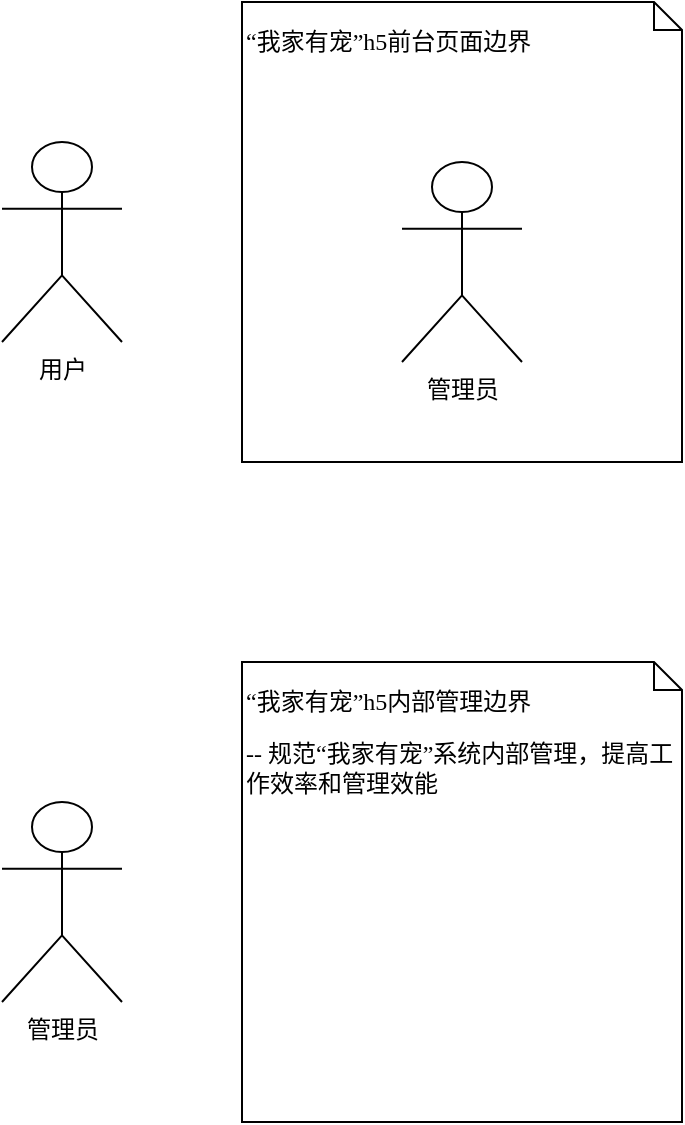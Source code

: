 <mxfile version="10.6.3" type="github"><diagram id="YmGG9YPSn5R8cDnEy5YV" name="Page-1"><mxGraphModel dx="802" dy="686" grid="1" gridSize="10" guides="1" tooltips="1" connect="1" arrows="1" fold="1" page="1" pageScale="1" pageWidth="1200" pageHeight="1169" math="0" shadow="0"><root><mxCell id="0"/><mxCell id="1" parent="0"/><mxCell id="Q1vkyK6EcumzlA6Z6d47-9" value="" style="group" vertex="1" connectable="0" parent="1"><mxGeometry x="240" y="370" width="340" height="230" as="geometry"/></mxCell><mxCell id="Q1vkyK6EcumzlA6Z6d47-2" value="&lt;p&gt;&lt;font face=&quot;宋体&quot;&gt;“我家有宠”h5前台页面边界&lt;/font&gt;&lt;/p&gt;" style="shape=note;whiteSpace=wrap;html=1;size=14;verticalAlign=top;align=left;spacingTop=-6;" vertex="1" parent="Q1vkyK6EcumzlA6Z6d47-9"><mxGeometry x="120" width="220" height="230" as="geometry"/></mxCell><mxCell id="Q1vkyK6EcumzlA6Z6d47-3" value="用户" style="shape=umlActor;verticalLabelPosition=bottom;labelBackgroundColor=#ffffff;verticalAlign=top;html=1;" vertex="1" parent="Q1vkyK6EcumzlA6Z6d47-9"><mxGeometry y="70" width="60" height="100" as="geometry"/></mxCell><mxCell id="Q1vkyK6EcumzlA6Z6d47-6" value="管理员" style="shape=umlActor;verticalLabelPosition=bottom;labelBackgroundColor=#ffffff;verticalAlign=top;html=1;" vertex="1" parent="Q1vkyK6EcumzlA6Z6d47-9"><mxGeometry x="200" y="80" width="60" height="100" as="geometry"/></mxCell><mxCell id="Q1vkyK6EcumzlA6Z6d47-11" value="&lt;p&gt;&lt;font face=&quot;宋体&quot;&gt;“我家有宠”h5内部管理边界&lt;/font&gt;&lt;/p&gt;&lt;p&gt;&lt;font face=&quot;宋体&quot;&gt;-- 规范“我家有宠”系统内部管理，提高工作效率和管理效能&lt;/font&gt;&lt;/p&gt;" style="shape=note;whiteSpace=wrap;html=1;size=14;verticalAlign=top;align=left;spacingTop=-6;" vertex="1" parent="1"><mxGeometry x="360" y="700" width="220" height="230" as="geometry"/></mxCell><mxCell id="Q1vkyK6EcumzlA6Z6d47-12" value="管理员" style="shape=umlActor;verticalLabelPosition=bottom;labelBackgroundColor=#ffffff;verticalAlign=top;html=1;" vertex="1" parent="1"><mxGeometry x="240" y="770" width="60" height="100" as="geometry"/></mxCell></root></mxGraphModel></diagram></mxfile>